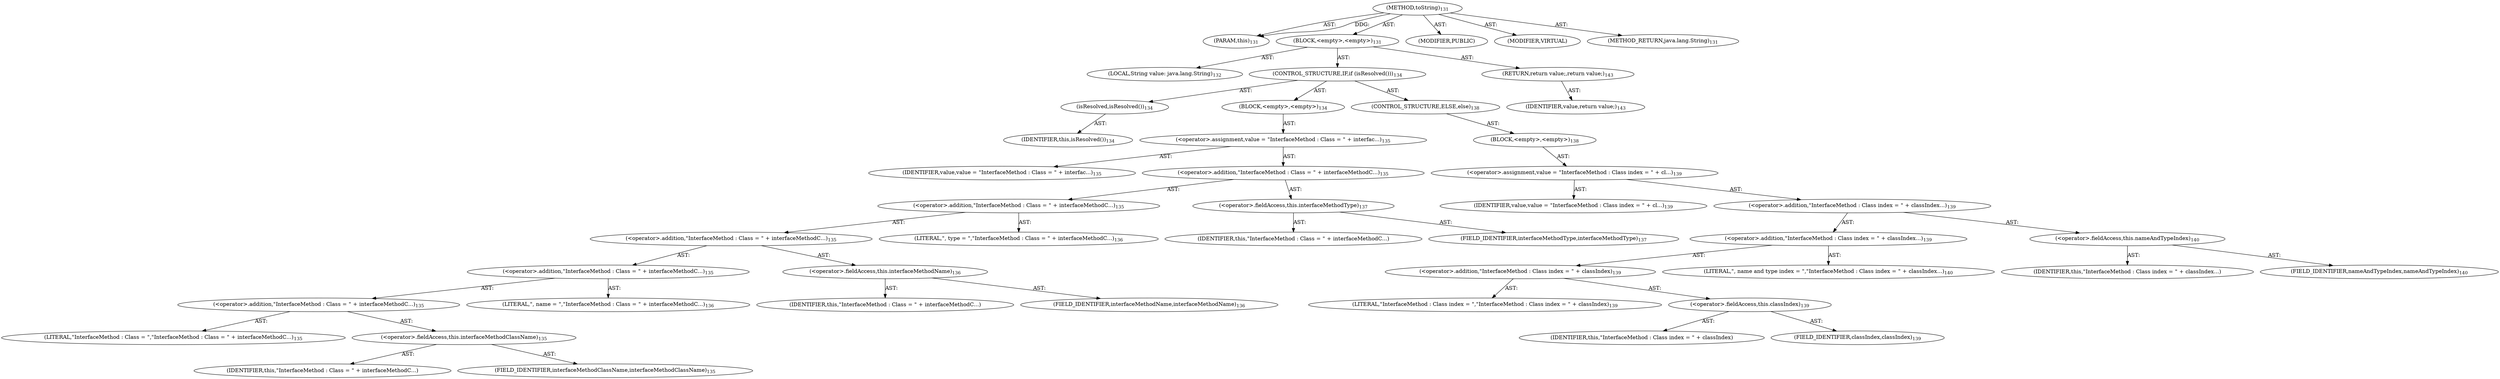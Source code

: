 digraph "toString" {  
"111669149699" [label = <(METHOD,toString)<SUB>131</SUB>> ]
"115964116992" [label = <(PARAM,this)<SUB>131</SUB>> ]
"25769803779" [label = <(BLOCK,&lt;empty&gt;,&lt;empty&gt;)<SUB>131</SUB>> ]
"94489280514" [label = <(LOCAL,String value: java.lang.String)<SUB>132</SUB>> ]
"47244640256" [label = <(CONTROL_STRUCTURE,IF,if (isResolved()))<SUB>134</SUB>> ]
"30064771099" [label = <(isResolved,isResolved())<SUB>134</SUB>> ]
"68719476736" [label = <(IDENTIFIER,this,isResolved())<SUB>134</SUB>> ]
"25769803780" [label = <(BLOCK,&lt;empty&gt;,&lt;empty&gt;)<SUB>134</SUB>> ]
"30064771100" [label = <(&lt;operator&gt;.assignment,value = &quot;InterfaceMethod : Class = &quot; + interfac...)<SUB>135</SUB>> ]
"68719476761" [label = <(IDENTIFIER,value,value = &quot;InterfaceMethod : Class = &quot; + interfac...)<SUB>135</SUB>> ]
"30064771101" [label = <(&lt;operator&gt;.addition,&quot;InterfaceMethod : Class = &quot; + interfaceMethodC...)<SUB>135</SUB>> ]
"30064771102" [label = <(&lt;operator&gt;.addition,&quot;InterfaceMethod : Class = &quot; + interfaceMethodC...)<SUB>135</SUB>> ]
"30064771103" [label = <(&lt;operator&gt;.addition,&quot;InterfaceMethod : Class = &quot; + interfaceMethodC...)<SUB>135</SUB>> ]
"30064771104" [label = <(&lt;operator&gt;.addition,&quot;InterfaceMethod : Class = &quot; + interfaceMethodC...)<SUB>135</SUB>> ]
"30064771105" [label = <(&lt;operator&gt;.addition,&quot;InterfaceMethod : Class = &quot; + interfaceMethodC...)<SUB>135</SUB>> ]
"90194313217" [label = <(LITERAL,&quot;InterfaceMethod : Class = &quot;,&quot;InterfaceMethod : Class = &quot; + interfaceMethodC...)<SUB>135</SUB>> ]
"30064771106" [label = <(&lt;operator&gt;.fieldAccess,this.interfaceMethodClassName)<SUB>135</SUB>> ]
"68719476762" [label = <(IDENTIFIER,this,&quot;InterfaceMethod : Class = &quot; + interfaceMethodC...)> ]
"55834574855" [label = <(FIELD_IDENTIFIER,interfaceMethodClassName,interfaceMethodClassName)<SUB>135</SUB>> ]
"90194313218" [label = <(LITERAL,&quot;, name = &quot;,&quot;InterfaceMethod : Class = &quot; + interfaceMethodC...)<SUB>136</SUB>> ]
"30064771107" [label = <(&lt;operator&gt;.fieldAccess,this.interfaceMethodName)<SUB>136</SUB>> ]
"68719476763" [label = <(IDENTIFIER,this,&quot;InterfaceMethod : Class = &quot; + interfaceMethodC...)> ]
"55834574856" [label = <(FIELD_IDENTIFIER,interfaceMethodName,interfaceMethodName)<SUB>136</SUB>> ]
"90194313219" [label = <(LITERAL,&quot;, type = &quot;,&quot;InterfaceMethod : Class = &quot; + interfaceMethodC...)<SUB>136</SUB>> ]
"30064771108" [label = <(&lt;operator&gt;.fieldAccess,this.interfaceMethodType)<SUB>137</SUB>> ]
"68719476764" [label = <(IDENTIFIER,this,&quot;InterfaceMethod : Class = &quot; + interfaceMethodC...)> ]
"55834574857" [label = <(FIELD_IDENTIFIER,interfaceMethodType,interfaceMethodType)<SUB>137</SUB>> ]
"47244640257" [label = <(CONTROL_STRUCTURE,ELSE,else)<SUB>138</SUB>> ]
"25769803781" [label = <(BLOCK,&lt;empty&gt;,&lt;empty&gt;)<SUB>138</SUB>> ]
"30064771109" [label = <(&lt;operator&gt;.assignment,value = &quot;InterfaceMethod : Class index = &quot; + cl...)<SUB>139</SUB>> ]
"68719476765" [label = <(IDENTIFIER,value,value = &quot;InterfaceMethod : Class index = &quot; + cl...)<SUB>139</SUB>> ]
"30064771110" [label = <(&lt;operator&gt;.addition,&quot;InterfaceMethod : Class index = &quot; + classIndex...)<SUB>139</SUB>> ]
"30064771111" [label = <(&lt;operator&gt;.addition,&quot;InterfaceMethod : Class index = &quot; + classIndex...)<SUB>139</SUB>> ]
"30064771112" [label = <(&lt;operator&gt;.addition,&quot;InterfaceMethod : Class index = &quot; + classIndex)<SUB>139</SUB>> ]
"90194313220" [label = <(LITERAL,&quot;InterfaceMethod : Class index = &quot;,&quot;InterfaceMethod : Class index = &quot; + classIndex)<SUB>139</SUB>> ]
"30064771113" [label = <(&lt;operator&gt;.fieldAccess,this.classIndex)<SUB>139</SUB>> ]
"68719476766" [label = <(IDENTIFIER,this,&quot;InterfaceMethod : Class index = &quot; + classIndex)> ]
"55834574858" [label = <(FIELD_IDENTIFIER,classIndex,classIndex)<SUB>139</SUB>> ]
"90194313221" [label = <(LITERAL,&quot;, name and type index = &quot;,&quot;InterfaceMethod : Class index = &quot; + classIndex...)<SUB>140</SUB>> ]
"30064771114" [label = <(&lt;operator&gt;.fieldAccess,this.nameAndTypeIndex)<SUB>140</SUB>> ]
"68719476767" [label = <(IDENTIFIER,this,&quot;InterfaceMethod : Class index = &quot; + classIndex...)> ]
"55834574859" [label = <(FIELD_IDENTIFIER,nameAndTypeIndex,nameAndTypeIndex)<SUB>140</SUB>> ]
"146028888064" [label = <(RETURN,return value;,return value;)<SUB>143</SUB>> ]
"68719476768" [label = <(IDENTIFIER,value,return value;)<SUB>143</SUB>> ]
"133143986187" [label = <(MODIFIER,PUBLIC)> ]
"133143986188" [label = <(MODIFIER,VIRTUAL)> ]
"128849018883" [label = <(METHOD_RETURN,java.lang.String)<SUB>131</SUB>> ]
  "111669149699" -> "115964116992"  [ label = "AST: "] 
  "111669149699" -> "25769803779"  [ label = "AST: "] 
  "111669149699" -> "133143986187"  [ label = "AST: "] 
  "111669149699" -> "133143986188"  [ label = "AST: "] 
  "111669149699" -> "128849018883"  [ label = "AST: "] 
  "25769803779" -> "94489280514"  [ label = "AST: "] 
  "25769803779" -> "47244640256"  [ label = "AST: "] 
  "25769803779" -> "146028888064"  [ label = "AST: "] 
  "47244640256" -> "30064771099"  [ label = "AST: "] 
  "47244640256" -> "25769803780"  [ label = "AST: "] 
  "47244640256" -> "47244640257"  [ label = "AST: "] 
  "30064771099" -> "68719476736"  [ label = "AST: "] 
  "25769803780" -> "30064771100"  [ label = "AST: "] 
  "30064771100" -> "68719476761"  [ label = "AST: "] 
  "30064771100" -> "30064771101"  [ label = "AST: "] 
  "30064771101" -> "30064771102"  [ label = "AST: "] 
  "30064771101" -> "30064771108"  [ label = "AST: "] 
  "30064771102" -> "30064771103"  [ label = "AST: "] 
  "30064771102" -> "90194313219"  [ label = "AST: "] 
  "30064771103" -> "30064771104"  [ label = "AST: "] 
  "30064771103" -> "30064771107"  [ label = "AST: "] 
  "30064771104" -> "30064771105"  [ label = "AST: "] 
  "30064771104" -> "90194313218"  [ label = "AST: "] 
  "30064771105" -> "90194313217"  [ label = "AST: "] 
  "30064771105" -> "30064771106"  [ label = "AST: "] 
  "30064771106" -> "68719476762"  [ label = "AST: "] 
  "30064771106" -> "55834574855"  [ label = "AST: "] 
  "30064771107" -> "68719476763"  [ label = "AST: "] 
  "30064771107" -> "55834574856"  [ label = "AST: "] 
  "30064771108" -> "68719476764"  [ label = "AST: "] 
  "30064771108" -> "55834574857"  [ label = "AST: "] 
  "47244640257" -> "25769803781"  [ label = "AST: "] 
  "25769803781" -> "30064771109"  [ label = "AST: "] 
  "30064771109" -> "68719476765"  [ label = "AST: "] 
  "30064771109" -> "30064771110"  [ label = "AST: "] 
  "30064771110" -> "30064771111"  [ label = "AST: "] 
  "30064771110" -> "30064771114"  [ label = "AST: "] 
  "30064771111" -> "30064771112"  [ label = "AST: "] 
  "30064771111" -> "90194313221"  [ label = "AST: "] 
  "30064771112" -> "90194313220"  [ label = "AST: "] 
  "30064771112" -> "30064771113"  [ label = "AST: "] 
  "30064771113" -> "68719476766"  [ label = "AST: "] 
  "30064771113" -> "55834574858"  [ label = "AST: "] 
  "30064771114" -> "68719476767"  [ label = "AST: "] 
  "30064771114" -> "55834574859"  [ label = "AST: "] 
  "146028888064" -> "68719476768"  [ label = "AST: "] 
  "111669149699" -> "115964116992"  [ label = "DDG: "] 
}
